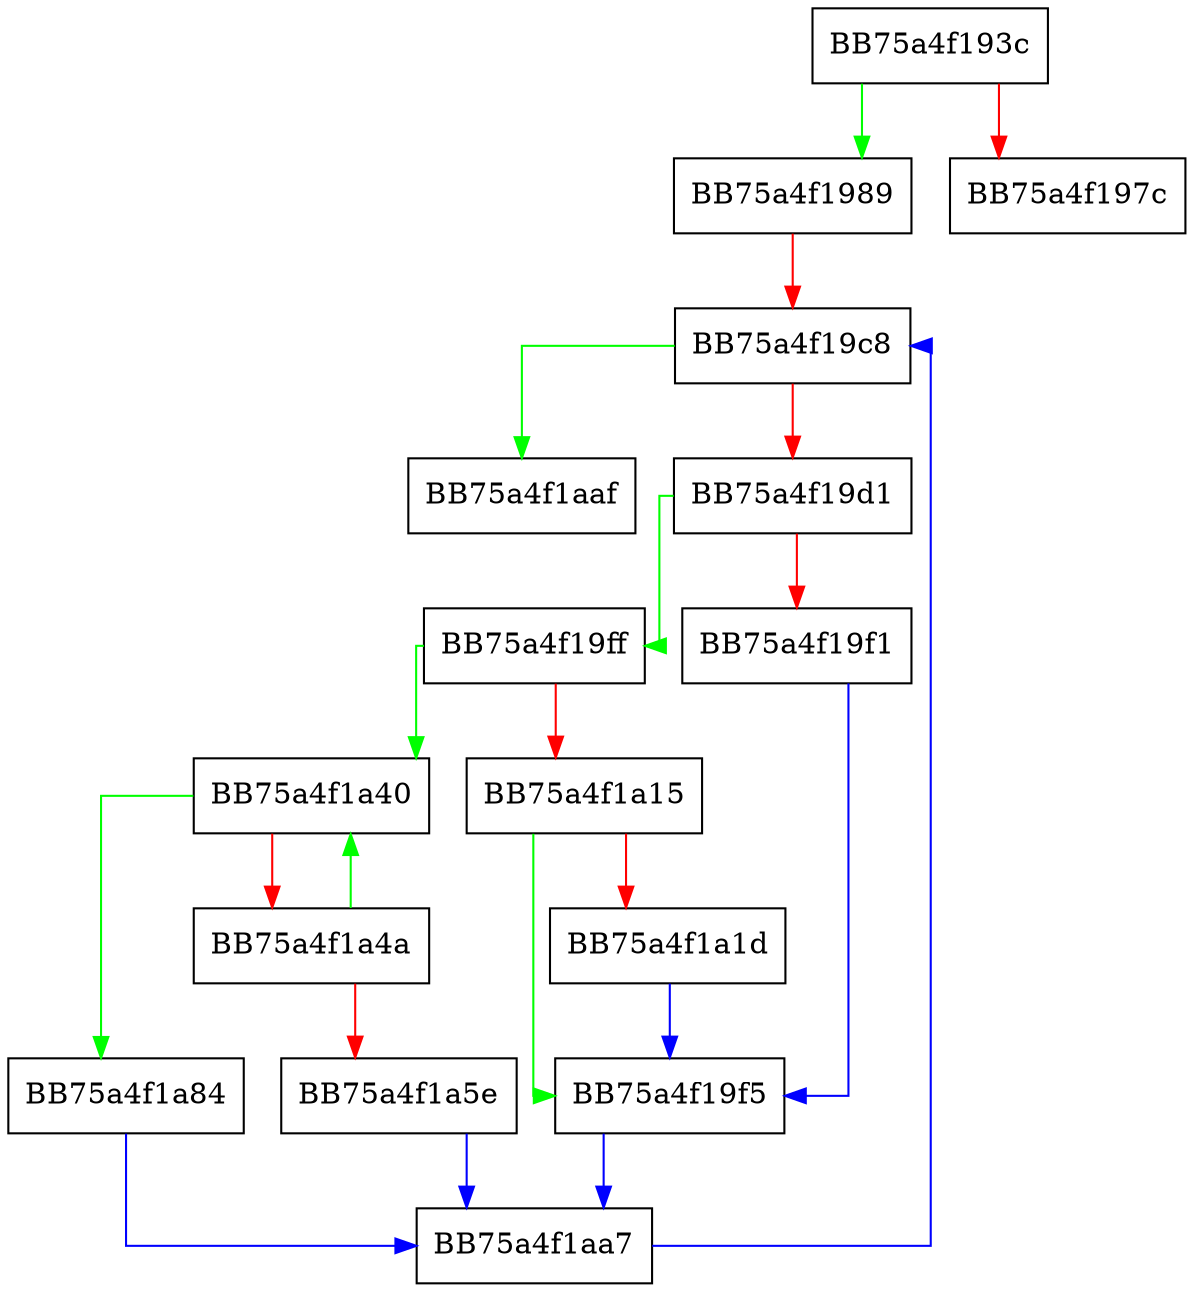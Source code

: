 digraph _Forced_rehash {
  node [shape="box"];
  graph [splines=ortho];
  BB75a4f193c -> BB75a4f1989 [color="green"];
  BB75a4f193c -> BB75a4f197c [color="red"];
  BB75a4f1989 -> BB75a4f19c8 [color="red"];
  BB75a4f19c8 -> BB75a4f1aaf [color="green"];
  BB75a4f19c8 -> BB75a4f19d1 [color="red"];
  BB75a4f19d1 -> BB75a4f19ff [color="green"];
  BB75a4f19d1 -> BB75a4f19f1 [color="red"];
  BB75a4f19f1 -> BB75a4f19f5 [color="blue"];
  BB75a4f19f5 -> BB75a4f1aa7 [color="blue"];
  BB75a4f19ff -> BB75a4f1a40 [color="green"];
  BB75a4f19ff -> BB75a4f1a15 [color="red"];
  BB75a4f1a15 -> BB75a4f19f5 [color="green"];
  BB75a4f1a15 -> BB75a4f1a1d [color="red"];
  BB75a4f1a1d -> BB75a4f19f5 [color="blue"];
  BB75a4f1a40 -> BB75a4f1a84 [color="green"];
  BB75a4f1a40 -> BB75a4f1a4a [color="red"];
  BB75a4f1a4a -> BB75a4f1a40 [color="green"];
  BB75a4f1a4a -> BB75a4f1a5e [color="red"];
  BB75a4f1a5e -> BB75a4f1aa7 [color="blue"];
  BB75a4f1a84 -> BB75a4f1aa7 [color="blue"];
  BB75a4f1aa7 -> BB75a4f19c8 [color="blue"];
}